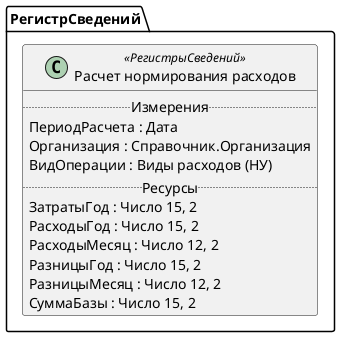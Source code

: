 ﻿@startuml РасчетНормированияРасходов
'!include templates.wsd
'..\include templates.wsd
class РегистрСведений.РасчетНормированияРасходов as "Расчет нормирования расходов" <<РегистрыСведений>>
{
..Измерения..
ПериодРасчета : Дата
Организация : Справочник.Организация
ВидОперации : Виды расходов (НУ)
..Ресурсы..
ЗатратыГод : Число 15, 2
РасходыГод : Число 15, 2
РасходыМесяц : Число 12, 2
РазницыГод : Число 15, 2
РазницыМесяц : Число 12, 2
СуммаБазы : Число 15, 2
}
@enduml
